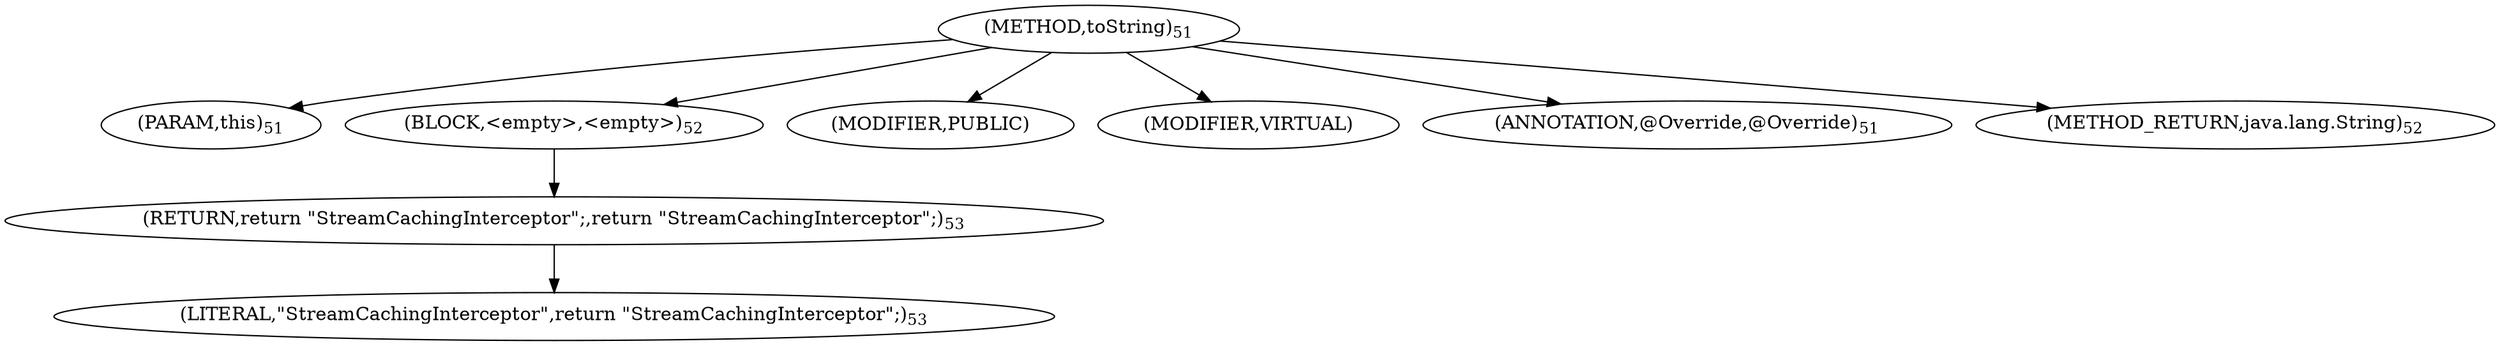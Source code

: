 digraph "toString" {  
"35" [label = <(METHOD,toString)<SUB>51</SUB>> ]
"36" [label = <(PARAM,this)<SUB>51</SUB>> ]
"37" [label = <(BLOCK,&lt;empty&gt;,&lt;empty&gt;)<SUB>52</SUB>> ]
"38" [label = <(RETURN,return &quot;StreamCachingInterceptor&quot;;,return &quot;StreamCachingInterceptor&quot;;)<SUB>53</SUB>> ]
"39" [label = <(LITERAL,&quot;StreamCachingInterceptor&quot;,return &quot;StreamCachingInterceptor&quot;;)<SUB>53</SUB>> ]
"40" [label = <(MODIFIER,PUBLIC)> ]
"41" [label = <(MODIFIER,VIRTUAL)> ]
"42" [label = <(ANNOTATION,@Override,@Override)<SUB>51</SUB>> ]
"43" [label = <(METHOD_RETURN,java.lang.String)<SUB>52</SUB>> ]
  "35" -> "36" 
  "35" -> "37" 
  "35" -> "40" 
  "35" -> "41" 
  "35" -> "42" 
  "35" -> "43" 
  "37" -> "38" 
  "38" -> "39" 
}
